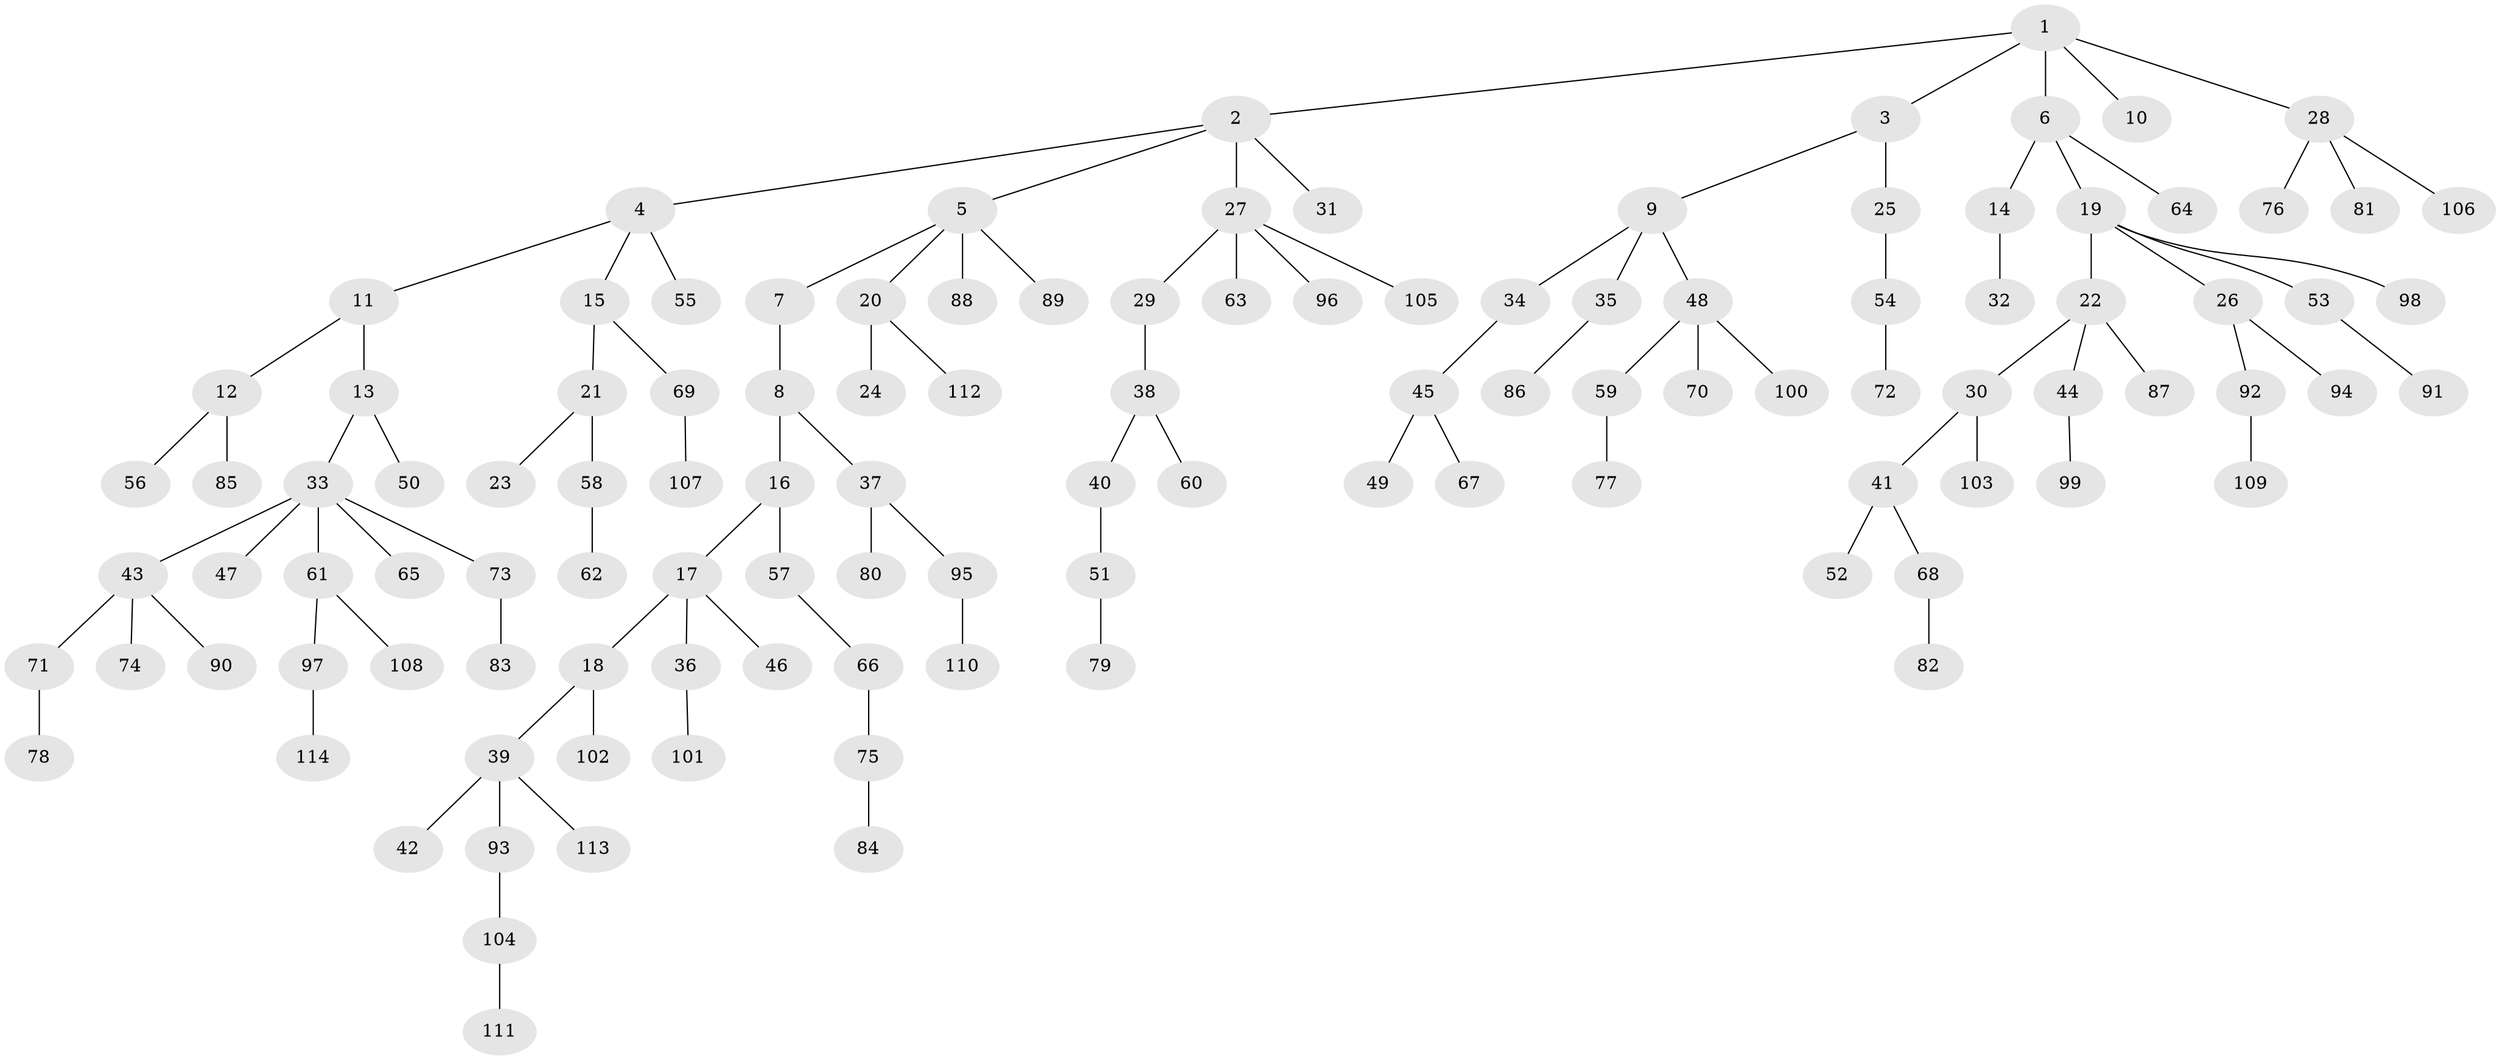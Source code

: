 // Generated by graph-tools (version 1.1) at 2025/11/02/27/25 16:11:27]
// undirected, 114 vertices, 113 edges
graph export_dot {
graph [start="1"]
  node [color=gray90,style=filled];
  1;
  2;
  3;
  4;
  5;
  6;
  7;
  8;
  9;
  10;
  11;
  12;
  13;
  14;
  15;
  16;
  17;
  18;
  19;
  20;
  21;
  22;
  23;
  24;
  25;
  26;
  27;
  28;
  29;
  30;
  31;
  32;
  33;
  34;
  35;
  36;
  37;
  38;
  39;
  40;
  41;
  42;
  43;
  44;
  45;
  46;
  47;
  48;
  49;
  50;
  51;
  52;
  53;
  54;
  55;
  56;
  57;
  58;
  59;
  60;
  61;
  62;
  63;
  64;
  65;
  66;
  67;
  68;
  69;
  70;
  71;
  72;
  73;
  74;
  75;
  76;
  77;
  78;
  79;
  80;
  81;
  82;
  83;
  84;
  85;
  86;
  87;
  88;
  89;
  90;
  91;
  92;
  93;
  94;
  95;
  96;
  97;
  98;
  99;
  100;
  101;
  102;
  103;
  104;
  105;
  106;
  107;
  108;
  109;
  110;
  111;
  112;
  113;
  114;
  1 -- 2;
  1 -- 3;
  1 -- 6;
  1 -- 10;
  1 -- 28;
  2 -- 4;
  2 -- 5;
  2 -- 27;
  2 -- 31;
  3 -- 9;
  3 -- 25;
  4 -- 11;
  4 -- 15;
  4 -- 55;
  5 -- 7;
  5 -- 20;
  5 -- 88;
  5 -- 89;
  6 -- 14;
  6 -- 19;
  6 -- 64;
  7 -- 8;
  8 -- 16;
  8 -- 37;
  9 -- 34;
  9 -- 35;
  9 -- 48;
  11 -- 12;
  11 -- 13;
  12 -- 56;
  12 -- 85;
  13 -- 33;
  13 -- 50;
  14 -- 32;
  15 -- 21;
  15 -- 69;
  16 -- 17;
  16 -- 57;
  17 -- 18;
  17 -- 36;
  17 -- 46;
  18 -- 39;
  18 -- 102;
  19 -- 22;
  19 -- 26;
  19 -- 53;
  19 -- 98;
  20 -- 24;
  20 -- 112;
  21 -- 23;
  21 -- 58;
  22 -- 30;
  22 -- 44;
  22 -- 87;
  25 -- 54;
  26 -- 92;
  26 -- 94;
  27 -- 29;
  27 -- 63;
  27 -- 96;
  27 -- 105;
  28 -- 76;
  28 -- 81;
  28 -- 106;
  29 -- 38;
  30 -- 41;
  30 -- 103;
  33 -- 43;
  33 -- 47;
  33 -- 61;
  33 -- 65;
  33 -- 73;
  34 -- 45;
  35 -- 86;
  36 -- 101;
  37 -- 80;
  37 -- 95;
  38 -- 40;
  38 -- 60;
  39 -- 42;
  39 -- 93;
  39 -- 113;
  40 -- 51;
  41 -- 52;
  41 -- 68;
  43 -- 71;
  43 -- 74;
  43 -- 90;
  44 -- 99;
  45 -- 49;
  45 -- 67;
  48 -- 59;
  48 -- 70;
  48 -- 100;
  51 -- 79;
  53 -- 91;
  54 -- 72;
  57 -- 66;
  58 -- 62;
  59 -- 77;
  61 -- 97;
  61 -- 108;
  66 -- 75;
  68 -- 82;
  69 -- 107;
  71 -- 78;
  73 -- 83;
  75 -- 84;
  92 -- 109;
  93 -- 104;
  95 -- 110;
  97 -- 114;
  104 -- 111;
}
